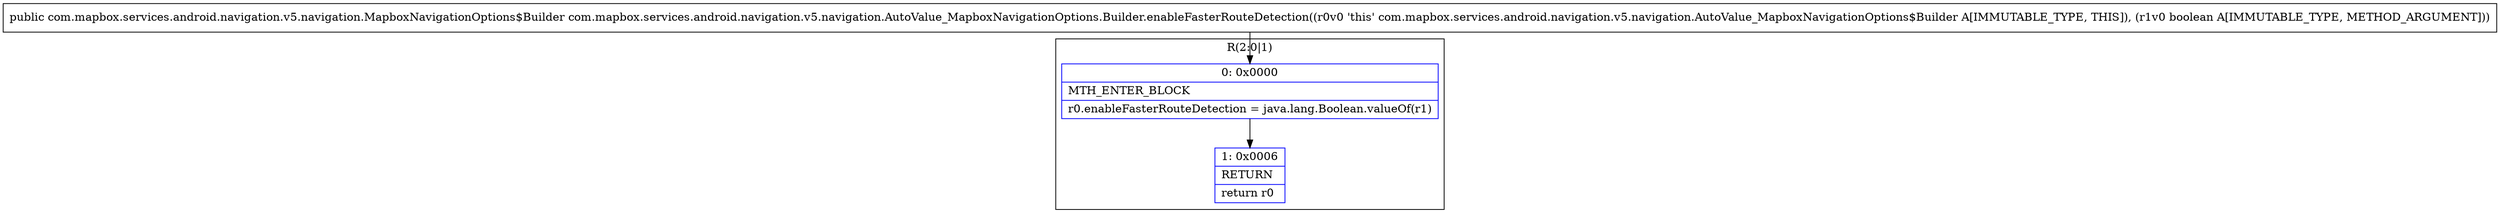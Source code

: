 digraph "CFG forcom.mapbox.services.android.navigation.v5.navigation.AutoValue_MapboxNavigationOptions.Builder.enableFasterRouteDetection(Z)Lcom\/mapbox\/services\/android\/navigation\/v5\/navigation\/MapboxNavigationOptions$Builder;" {
subgraph cluster_Region_928488095 {
label = "R(2:0|1)";
node [shape=record,color=blue];
Node_0 [shape=record,label="{0\:\ 0x0000|MTH_ENTER_BLOCK\l|r0.enableFasterRouteDetection = java.lang.Boolean.valueOf(r1)\l}"];
Node_1 [shape=record,label="{1\:\ 0x0006|RETURN\l|return r0\l}"];
}
MethodNode[shape=record,label="{public com.mapbox.services.android.navigation.v5.navigation.MapboxNavigationOptions$Builder com.mapbox.services.android.navigation.v5.navigation.AutoValue_MapboxNavigationOptions.Builder.enableFasterRouteDetection((r0v0 'this' com.mapbox.services.android.navigation.v5.navigation.AutoValue_MapboxNavigationOptions$Builder A[IMMUTABLE_TYPE, THIS]), (r1v0 boolean A[IMMUTABLE_TYPE, METHOD_ARGUMENT])) }"];
MethodNode -> Node_0;
Node_0 -> Node_1;
}

